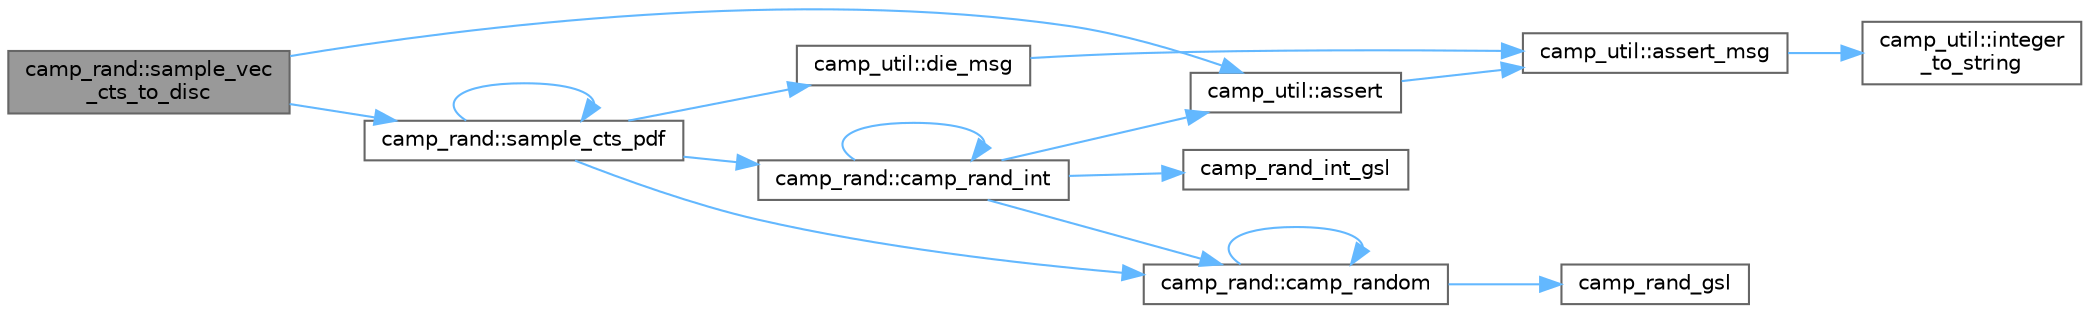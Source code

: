 digraph "camp_rand::sample_vec_cts_to_disc"
{
 // LATEX_PDF_SIZE
  bgcolor="transparent";
  edge [fontname=Helvetica,fontsize=10,labelfontname=Helvetica,labelfontsize=10];
  node [fontname=Helvetica,fontsize=10,shape=box,height=0.2,width=0.4];
  rankdir="LR";
  Node1 [label="camp_rand::sample_vec\l_cts_to_disc",height=0.2,width=0.4,color="gray40", fillcolor="grey60", style="filled", fontcolor="black",tooltip="Convert a real-valued vector into an integer-valued vector by sampling."];
  Node1 -> Node2 [color="steelblue1",style="solid"];
  Node2 [label="camp_util::assert",height=0.2,width=0.4,color="grey40", fillcolor="white", style="filled",URL="$namespacecamp__util.html#a32cf43c1b618a3ecf93810383e960ef2",tooltip="Errors unless condition_ok is true."];
  Node2 -> Node3 [color="steelblue1",style="solid"];
  Node3 [label="camp_util::assert_msg",height=0.2,width=0.4,color="grey40", fillcolor="white", style="filled",URL="$namespacecamp__util.html#ab4e745d4a05763568bf773598f30e91f",tooltip="Errors unless condition_ok is true."];
  Node3 -> Node4 [color="steelblue1",style="solid"];
  Node4 [label="camp_util::integer\l_to_string",height=0.2,width=0.4,color="grey40", fillcolor="white", style="filled",URL="$namespacecamp__util.html#acd72e4626dcfefffaa08c42cfa7949bc",tooltip="Convert an integer to a string format."];
  Node1 -> Node5 [color="steelblue1",style="solid"];
  Node5 [label="camp_rand::sample_cts_pdf",height=0.2,width=0.4,color="grey40", fillcolor="white", style="filled",URL="$namespacecamp__rand.html#a1f91bce93606a8f03711ca24653ea3a4",tooltip="Sample the given continuous probability density function."];
  Node5 -> Node6 [color="steelblue1",style="solid"];
  Node6 [label="camp_rand::camp_rand_int",height=0.2,width=0.4,color="grey40", fillcolor="white", style="filled",URL="$namespacecamp__rand.html#a6e5ae3dc848f4f5cf5a1e4bf674ed0ce",tooltip="Returns a random integer between 1 and n."];
  Node6 -> Node2 [color="steelblue1",style="solid"];
  Node6 -> Node6 [color="steelblue1",style="solid"];
  Node6 -> Node7 [color="steelblue1",style="solid"];
  Node7 [label="camp_rand_int_gsl",height=0.2,width=0.4,color="grey40", fillcolor="white", style="filled",URL="$rand__gsl_8c.html#a0ebca9079073ff12ca49babd5f49edb9",tooltip="Generate a uniform random integer in ."];
  Node6 -> Node8 [color="steelblue1",style="solid"];
  Node8 [label="camp_rand::camp_random",height=0.2,width=0.4,color="grey40", fillcolor="white", style="filled",URL="$namespacecamp__rand.html#aff7aed70c1739a48a1a771e6fd9f97bc",tooltip="Returns a random number between 0 and 1."];
  Node8 -> Node9 [color="steelblue1",style="solid"];
  Node9 [label="camp_rand_gsl",height=0.2,width=0.4,color="grey40", fillcolor="white", style="filled",URL="$rand__gsl_8c.html#abd204acb91a0adebb638deae62396379",tooltip="Generate a uniform random number in ."];
  Node8 -> Node8 [color="steelblue1",style="solid"];
  Node5 -> Node8 [color="steelblue1",style="solid"];
  Node5 -> Node10 [color="steelblue1",style="solid"];
  Node10 [label="camp_util::die_msg",height=0.2,width=0.4,color="grey40", fillcolor="white", style="filled",URL="$namespacecamp__util.html#a970b40b46d26e937fb3cdc0b9217b86c",tooltip="Error immediately."];
  Node10 -> Node3 [color="steelblue1",style="solid"];
  Node5 -> Node5 [color="steelblue1",style="solid"];
}
